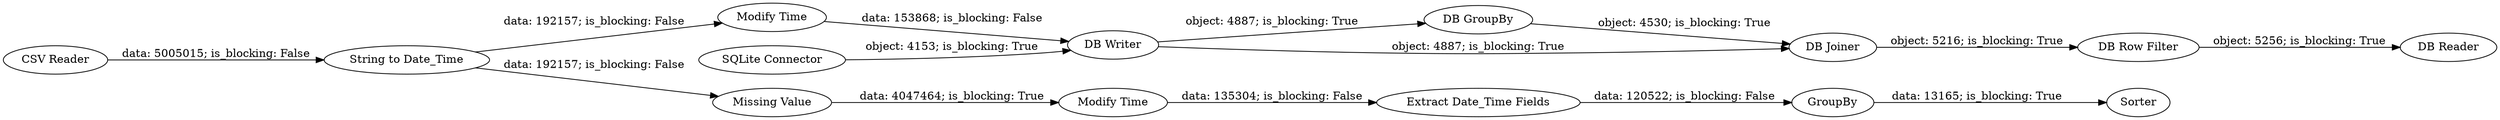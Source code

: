 digraph {
	"-5899088501333926031_39" [label=Sorter]
	"-5899088501333926031_49" [label="DB GroupBy"]
	"-5899088501333926031_43" [label="DB Joiner"]
	"-5899088501333926031_41" [label="CSV Reader"]
	"-5899088501333926031_16" [label="String to Date_Time"]
	"-5899088501333926031_48" [label="DB Writer"]
	"-5899088501333926031_40" [label="Missing Value"]
	"-5899088501333926031_44" [label="DB Row Filter"]
	"-5899088501333926031_50" [label="Modify Time"]
	"-5899088501333926031_38" [label=GroupBy]
	"-5899088501333926031_36" [label="Modify Time"]
	"-5899088501333926031_45" [label="DB Reader"]
	"-5899088501333926031_42" [label="Extract Date_Time Fields"]
	"-5899088501333926031_47" [label="SQLite Connector"]
	"-5899088501333926031_38" -> "-5899088501333926031_39" [label="data: 13165; is_blocking: True"]
	"-5899088501333926031_48" -> "-5899088501333926031_43" [label="object: 4887; is_blocking: True"]
	"-5899088501333926031_40" -> "-5899088501333926031_36" [label="data: 4047464; is_blocking: True"]
	"-5899088501333926031_41" -> "-5899088501333926031_16" [label="data: 5005015; is_blocking: False"]
	"-5899088501333926031_16" -> "-5899088501333926031_40" [label="data: 192157; is_blocking: False"]
	"-5899088501333926031_16" -> "-5899088501333926031_50" [label="data: 192157; is_blocking: False"]
	"-5899088501333926031_48" -> "-5899088501333926031_49" [label="object: 4887; is_blocking: True"]
	"-5899088501333926031_42" -> "-5899088501333926031_38" [label="data: 120522; is_blocking: False"]
	"-5899088501333926031_49" -> "-5899088501333926031_43" [label="object: 4530; is_blocking: True"]
	"-5899088501333926031_44" -> "-5899088501333926031_45" [label="object: 5256; is_blocking: True"]
	"-5899088501333926031_36" -> "-5899088501333926031_42" [label="data: 135304; is_blocking: False"]
	"-5899088501333926031_50" -> "-5899088501333926031_48" [label="data: 153868; is_blocking: False"]
	"-5899088501333926031_43" -> "-5899088501333926031_44" [label="object: 5216; is_blocking: True"]
	"-5899088501333926031_47" -> "-5899088501333926031_48" [label="object: 4153; is_blocking: True"]
	rankdir=LR
}
